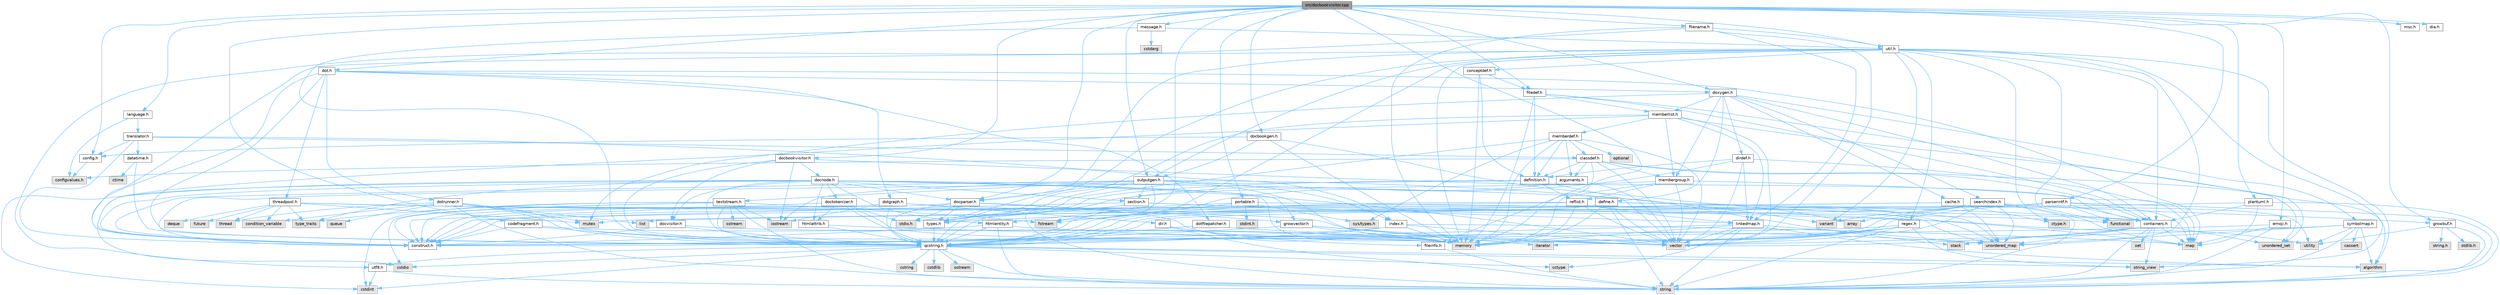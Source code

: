 digraph "src/docbookvisitor.cpp"
{
 // INTERACTIVE_SVG=YES
 // LATEX_PDF_SIZE
  bgcolor="transparent";
  edge [fontname=Helvetica,fontsize=10,labelfontname=Helvetica,labelfontsize=10];
  node [fontname=Helvetica,fontsize=10,shape=box,height=0.2,width=0.4];
  Node1 [id="Node000001",label="src/docbookvisitor.cpp",height=0.2,width=0.4,color="gray40", fillcolor="grey60", style="filled", fontcolor="black",tooltip=" "];
  Node1 -> Node2 [id="edge1_Node000001_Node000002",color="steelblue1",style="solid",tooltip=" "];
  Node2 [id="Node000002",label="docbookvisitor.h",height=0.2,width=0.4,color="grey40", fillcolor="white", style="filled",URL="$de/dcd/docbookvisitor_8h.html",tooltip=" "];
  Node2 -> Node3 [id="edge2_Node000002_Node000003",color="steelblue1",style="solid",tooltip=" "];
  Node3 [id="Node000003",label="iostream",height=0.2,width=0.4,color="grey60", fillcolor="#E0E0E0", style="filled",tooltip=" "];
  Node2 -> Node4 [id="edge3_Node000002_Node000004",color="steelblue1",style="solid",tooltip=" "];
  Node4 [id="Node000004",label="containers.h",height=0.2,width=0.4,color="grey40", fillcolor="white", style="filled",URL="$d5/d75/containers_8h.html",tooltip=" "];
  Node4 -> Node5 [id="edge4_Node000004_Node000005",color="steelblue1",style="solid",tooltip=" "];
  Node5 [id="Node000005",label="vector",height=0.2,width=0.4,color="grey60", fillcolor="#E0E0E0", style="filled",tooltip=" "];
  Node4 -> Node6 [id="edge5_Node000004_Node000006",color="steelblue1",style="solid",tooltip=" "];
  Node6 [id="Node000006",label="string",height=0.2,width=0.4,color="grey60", fillcolor="#E0E0E0", style="filled",tooltip=" "];
  Node4 -> Node7 [id="edge6_Node000004_Node000007",color="steelblue1",style="solid",tooltip=" "];
  Node7 [id="Node000007",label="string_view",height=0.2,width=0.4,color="grey60", fillcolor="#E0E0E0", style="filled",tooltip=" "];
  Node4 -> Node8 [id="edge7_Node000004_Node000008",color="steelblue1",style="solid",tooltip=" "];
  Node8 [id="Node000008",label="set",height=0.2,width=0.4,color="grey60", fillcolor="#E0E0E0", style="filled",tooltip=" "];
  Node4 -> Node9 [id="edge8_Node000004_Node000009",color="steelblue1",style="solid",tooltip=" "];
  Node9 [id="Node000009",label="map",height=0.2,width=0.4,color="grey60", fillcolor="#E0E0E0", style="filled",tooltip=" "];
  Node4 -> Node10 [id="edge9_Node000004_Node000010",color="steelblue1",style="solid",tooltip=" "];
  Node10 [id="Node000010",label="unordered_set",height=0.2,width=0.4,color="grey60", fillcolor="#E0E0E0", style="filled",tooltip=" "];
  Node4 -> Node11 [id="edge10_Node000004_Node000011",color="steelblue1",style="solid",tooltip=" "];
  Node11 [id="Node000011",label="unordered_map",height=0.2,width=0.4,color="grey60", fillcolor="#E0E0E0", style="filled",tooltip=" "];
  Node4 -> Node12 [id="edge11_Node000004_Node000012",color="steelblue1",style="solid",tooltip=" "];
  Node12 [id="Node000012",label="stack",height=0.2,width=0.4,color="grey60", fillcolor="#E0E0E0", style="filled",tooltip=" "];
  Node2 -> Node13 [id="edge12_Node000002_Node000013",color="steelblue1",style="solid",tooltip=" "];
  Node13 [id="Node000013",label="docvisitor.h",height=0.2,width=0.4,color="grey40", fillcolor="white", style="filled",URL="$d2/d3c/docvisitor_8h.html",tooltip=" "];
  Node13 -> Node14 [id="edge13_Node000013_Node000014",color="steelblue1",style="solid",tooltip=" "];
  Node14 [id="Node000014",label="memory",height=0.2,width=0.4,color="grey60", fillcolor="#E0E0E0", style="filled",tooltip=" "];
  Node13 -> Node15 [id="edge14_Node000013_Node000015",color="steelblue1",style="solid",tooltip=" "];
  Node15 [id="Node000015",label="qcstring.h",height=0.2,width=0.4,color="grey40", fillcolor="white", style="filled",URL="$d7/d5c/qcstring_8h.html",tooltip=" "];
  Node15 -> Node6 [id="edge15_Node000015_Node000006",color="steelblue1",style="solid",tooltip=" "];
  Node15 -> Node7 [id="edge16_Node000015_Node000007",color="steelblue1",style="solid",tooltip=" "];
  Node15 -> Node16 [id="edge17_Node000015_Node000016",color="steelblue1",style="solid",tooltip=" "];
  Node16 [id="Node000016",label="algorithm",height=0.2,width=0.4,color="grey60", fillcolor="#E0E0E0", style="filled",tooltip=" "];
  Node15 -> Node17 [id="edge18_Node000015_Node000017",color="steelblue1",style="solid",tooltip=" "];
  Node17 [id="Node000017",label="cctype",height=0.2,width=0.4,color="grey60", fillcolor="#E0E0E0", style="filled",tooltip=" "];
  Node15 -> Node18 [id="edge19_Node000015_Node000018",color="steelblue1",style="solid",tooltip=" "];
  Node18 [id="Node000018",label="cstring",height=0.2,width=0.4,color="grey60", fillcolor="#E0E0E0", style="filled",tooltip=" "];
  Node15 -> Node19 [id="edge20_Node000015_Node000019",color="steelblue1",style="solid",tooltip=" "];
  Node19 [id="Node000019",label="cstdio",height=0.2,width=0.4,color="grey60", fillcolor="#E0E0E0", style="filled",tooltip=" "];
  Node15 -> Node20 [id="edge21_Node000015_Node000020",color="steelblue1",style="solid",tooltip=" "];
  Node20 [id="Node000020",label="cstdlib",height=0.2,width=0.4,color="grey60", fillcolor="#E0E0E0", style="filled",tooltip=" "];
  Node15 -> Node21 [id="edge22_Node000015_Node000021",color="steelblue1",style="solid",tooltip=" "];
  Node21 [id="Node000021",label="cstdint",height=0.2,width=0.4,color="grey60", fillcolor="#E0E0E0", style="filled",tooltip=" "];
  Node15 -> Node22 [id="edge23_Node000015_Node000022",color="steelblue1",style="solid",tooltip=" "];
  Node22 [id="Node000022",label="ostream",height=0.2,width=0.4,color="grey60", fillcolor="#E0E0E0", style="filled",tooltip=" "];
  Node15 -> Node23 [id="edge24_Node000015_Node000023",color="steelblue1",style="solid",tooltip=" "];
  Node23 [id="Node000023",label="utf8.h",height=0.2,width=0.4,color="grey40", fillcolor="white", style="filled",URL="$db/d7c/utf8_8h.html",tooltip="Various UTF8 related helper functions."];
  Node23 -> Node21 [id="edge25_Node000023_Node000021",color="steelblue1",style="solid",tooltip=" "];
  Node23 -> Node6 [id="edge26_Node000023_Node000006",color="steelblue1",style="solid",tooltip=" "];
  Node13 -> Node24 [id="edge27_Node000013_Node000024",color="steelblue1",style="solid",tooltip=" "];
  Node24 [id="Node000024",label="construct.h",height=0.2,width=0.4,color="grey40", fillcolor="white", style="filled",URL="$d7/dfc/construct_8h.html",tooltip=" "];
  Node2 -> Node25 [id="edge28_Node000002_Node000025",color="steelblue1",style="solid",tooltip=" "];
  Node25 [id="Node000025",label="docnode.h",height=0.2,width=0.4,color="grey40", fillcolor="white", style="filled",URL="$de/d2b/docnode_8h.html",tooltip=" "];
  Node25 -> Node19 [id="edge29_Node000025_Node000019",color="steelblue1",style="solid",tooltip=" "];
  Node25 -> Node21 [id="edge30_Node000025_Node000021",color="steelblue1",style="solid",tooltip=" "];
  Node25 -> Node5 [id="edge31_Node000025_Node000005",color="steelblue1",style="solid",tooltip=" "];
  Node25 -> Node14 [id="edge32_Node000025_Node000014",color="steelblue1",style="solid",tooltip=" "];
  Node25 -> Node26 [id="edge33_Node000025_Node000026",color="steelblue1",style="solid",tooltip=" "];
  Node26 [id="Node000026",label="variant",height=0.2,width=0.4,color="grey60", fillcolor="#E0E0E0", style="filled",tooltip=" "];
  Node25 -> Node27 [id="edge34_Node000025_Node000027",color="steelblue1",style="solid",tooltip=" "];
  Node27 [id="Node000027",label="type_traits",height=0.2,width=0.4,color="grey60", fillcolor="#E0E0E0", style="filled",tooltip=" "];
  Node25 -> Node15 [id="edge35_Node000025_Node000015",color="steelblue1",style="solid",tooltip=" "];
  Node25 -> Node13 [id="edge36_Node000025_Node000013",color="steelblue1",style="solid",tooltip=" "];
  Node25 -> Node28 [id="edge37_Node000025_Node000028",color="steelblue1",style="solid",tooltip=" "];
  Node28 [id="Node000028",label="docparser.h",height=0.2,width=0.4,color="grey40", fillcolor="white", style="filled",URL="$de/d9c/docparser_8h.html",tooltip=" "];
  Node28 -> Node29 [id="edge38_Node000028_Node000029",color="steelblue1",style="solid",tooltip=" "];
  Node29 [id="Node000029",label="stdio.h",height=0.2,width=0.4,color="grey60", fillcolor="#E0E0E0", style="filled",tooltip=" "];
  Node28 -> Node14 [id="edge39_Node000028_Node000014",color="steelblue1",style="solid",tooltip=" "];
  Node28 -> Node15 [id="edge40_Node000028_Node000015",color="steelblue1",style="solid",tooltip=" "];
  Node28 -> Node30 [id="edge41_Node000028_Node000030",color="steelblue1",style="solid",tooltip=" "];
  Node30 [id="Node000030",label="growvector.h",height=0.2,width=0.4,color="grey40", fillcolor="white", style="filled",URL="$d7/d50/growvector_8h.html",tooltip=" "];
  Node30 -> Node5 [id="edge42_Node000030_Node000005",color="steelblue1",style="solid",tooltip=" "];
  Node30 -> Node14 [id="edge43_Node000030_Node000014",color="steelblue1",style="solid",tooltip=" "];
  Node30 -> Node31 [id="edge44_Node000030_Node000031",color="steelblue1",style="solid",tooltip=" "];
  Node31 [id="Node000031",label="iterator",height=0.2,width=0.4,color="grey60", fillcolor="#E0E0E0", style="filled",tooltip=" "];
  Node30 -> Node24 [id="edge45_Node000030_Node000024",color="steelblue1",style="solid",tooltip=" "];
  Node28 -> Node24 [id="edge46_Node000028_Node000024",color="steelblue1",style="solid",tooltip=" "];
  Node28 -> Node32 [id="edge47_Node000028_Node000032",color="steelblue1",style="solid",tooltip=" "];
  Node32 [id="Node000032",label="types.h",height=0.2,width=0.4,color="grey40", fillcolor="white", style="filled",URL="$d9/d49/types_8h.html",tooltip="This file contains a number of basic enums and types."];
  Node32 -> Node15 [id="edge48_Node000032_Node000015",color="steelblue1",style="solid",tooltip=" "];
  Node25 -> Node33 [id="edge49_Node000025_Node000033",color="steelblue1",style="solid",tooltip=" "];
  Node33 [id="Node000033",label="htmlattrib.h",height=0.2,width=0.4,color="grey40", fillcolor="white", style="filled",URL="$d0/d73/htmlattrib_8h.html",tooltip=" "];
  Node33 -> Node5 [id="edge50_Node000033_Node000005",color="steelblue1",style="solid",tooltip=" "];
  Node33 -> Node15 [id="edge51_Node000033_Node000015",color="steelblue1",style="solid",tooltip=" "];
  Node25 -> Node34 [id="edge52_Node000025_Node000034",color="steelblue1",style="solid",tooltip=" "];
  Node34 [id="Node000034",label="htmlentity.h",height=0.2,width=0.4,color="grey40", fillcolor="white", style="filled",URL="$db/dc6/htmlentity_8h.html",tooltip=" "];
  Node34 -> Node11 [id="edge53_Node000034_Node000011",color="steelblue1",style="solid",tooltip=" "];
  Node34 -> Node6 [id="edge54_Node000034_Node000006",color="steelblue1",style="solid",tooltip=" "];
  Node34 -> Node15 [id="edge55_Node000034_Node000015",color="steelblue1",style="solid",tooltip=" "];
  Node34 -> Node24 [id="edge56_Node000034_Node000024",color="steelblue1",style="solid",tooltip=" "];
  Node25 -> Node30 [id="edge57_Node000025_Node000030",color="steelblue1",style="solid",tooltip=" "];
  Node25 -> Node35 [id="edge58_Node000025_Node000035",color="steelblue1",style="solid",tooltip=" "];
  Node35 [id="Node000035",label="section.h",height=0.2,width=0.4,color="grey40", fillcolor="white", style="filled",URL="$d1/d2a/section_8h.html",tooltip=" "];
  Node35 -> Node6 [id="edge59_Node000035_Node000006",color="steelblue1",style="solid",tooltip=" "];
  Node35 -> Node11 [id="edge60_Node000035_Node000011",color="steelblue1",style="solid",tooltip=" "];
  Node35 -> Node15 [id="edge61_Node000035_Node000015",color="steelblue1",style="solid",tooltip=" "];
  Node35 -> Node36 [id="edge62_Node000035_Node000036",color="steelblue1",style="solid",tooltip=" "];
  Node36 [id="Node000036",label="linkedmap.h",height=0.2,width=0.4,color="grey40", fillcolor="white", style="filled",URL="$da/de1/linkedmap_8h.html",tooltip=" "];
  Node36 -> Node11 [id="edge63_Node000036_Node000011",color="steelblue1",style="solid",tooltip=" "];
  Node36 -> Node5 [id="edge64_Node000036_Node000005",color="steelblue1",style="solid",tooltip=" "];
  Node36 -> Node14 [id="edge65_Node000036_Node000014",color="steelblue1",style="solid",tooltip=" "];
  Node36 -> Node6 [id="edge66_Node000036_Node000006",color="steelblue1",style="solid",tooltip=" "];
  Node36 -> Node16 [id="edge67_Node000036_Node000016",color="steelblue1",style="solid",tooltip=" "];
  Node36 -> Node17 [id="edge68_Node000036_Node000017",color="steelblue1",style="solid",tooltip=" "];
  Node36 -> Node15 [id="edge69_Node000036_Node000015",color="steelblue1",style="solid",tooltip=" "];
  Node35 -> Node24 [id="edge70_Node000035_Node000024",color="steelblue1",style="solid",tooltip=" "];
  Node25 -> Node24 [id="edge71_Node000025_Node000024",color="steelblue1",style="solid",tooltip=" "];
  Node25 -> Node37 [id="edge72_Node000025_Node000037",color="steelblue1",style="solid",tooltip=" "];
  Node37 [id="Node000037",label="doctokenizer.h",height=0.2,width=0.4,color="grey40", fillcolor="white", style="filled",URL="$d0/d0c/doctokenizer_8h.html",tooltip=" "];
  Node37 -> Node29 [id="edge73_Node000037_Node000029",color="steelblue1",style="solid",tooltip=" "];
  Node37 -> Node14 [id="edge74_Node000037_Node000014",color="steelblue1",style="solid",tooltip=" "];
  Node37 -> Node33 [id="edge75_Node000037_Node000033",color="steelblue1",style="solid",tooltip=" "];
  Node37 -> Node15 [id="edge76_Node000037_Node000015",color="steelblue1",style="solid",tooltip=" "];
  Node37 -> Node24 [id="edge77_Node000037_Node000024",color="steelblue1",style="solid",tooltip=" "];
  Node2 -> Node15 [id="edge78_Node000002_Node000015",color="steelblue1",style="solid",tooltip=" "];
  Node1 -> Node28 [id="edge79_Node000001_Node000028",color="steelblue1",style="solid",tooltip=" "];
  Node1 -> Node38 [id="edge80_Node000001_Node000038",color="steelblue1",style="solid",tooltip=" "];
  Node38 [id="Node000038",label="language.h",height=0.2,width=0.4,color="grey40", fillcolor="white", style="filled",URL="$d8/dce/language_8h.html",tooltip=" "];
  Node38 -> Node39 [id="edge81_Node000038_Node000039",color="steelblue1",style="solid",tooltip=" "];
  Node39 [id="Node000039",label="translator.h",height=0.2,width=0.4,color="grey40", fillcolor="white", style="filled",URL="$d9/df1/translator_8h.html",tooltip=" "];
  Node39 -> Node40 [id="edge82_Node000039_Node000040",color="steelblue1",style="solid",tooltip=" "];
  Node40 [id="Node000040",label="classdef.h",height=0.2,width=0.4,color="grey40", fillcolor="white", style="filled",URL="$d1/da6/classdef_8h.html",tooltip=" "];
  Node40 -> Node14 [id="edge83_Node000040_Node000014",color="steelblue1",style="solid",tooltip=" "];
  Node40 -> Node5 [id="edge84_Node000040_Node000005",color="steelblue1",style="solid",tooltip=" "];
  Node40 -> Node10 [id="edge85_Node000040_Node000010",color="steelblue1",style="solid",tooltip=" "];
  Node40 -> Node4 [id="edge86_Node000040_Node000004",color="steelblue1",style="solid",tooltip=" "];
  Node40 -> Node41 [id="edge87_Node000040_Node000041",color="steelblue1",style="solid",tooltip=" "];
  Node41 [id="Node000041",label="definition.h",height=0.2,width=0.4,color="grey40", fillcolor="white", style="filled",URL="$df/da1/definition_8h.html",tooltip=" "];
  Node41 -> Node5 [id="edge88_Node000041_Node000005",color="steelblue1",style="solid",tooltip=" "];
  Node41 -> Node32 [id="edge89_Node000041_Node000032",color="steelblue1",style="solid",tooltip=" "];
  Node41 -> Node42 [id="edge90_Node000041_Node000042",color="steelblue1",style="solid",tooltip=" "];
  Node42 [id="Node000042",label="reflist.h",height=0.2,width=0.4,color="grey40", fillcolor="white", style="filled",URL="$d1/d02/reflist_8h.html",tooltip=" "];
  Node42 -> Node5 [id="edge91_Node000042_Node000005",color="steelblue1",style="solid",tooltip=" "];
  Node42 -> Node11 [id="edge92_Node000042_Node000011",color="steelblue1",style="solid",tooltip=" "];
  Node42 -> Node14 [id="edge93_Node000042_Node000014",color="steelblue1",style="solid",tooltip=" "];
  Node42 -> Node15 [id="edge94_Node000042_Node000015",color="steelblue1",style="solid",tooltip=" "];
  Node42 -> Node36 [id="edge95_Node000042_Node000036",color="steelblue1",style="solid",tooltip=" "];
  Node42 -> Node24 [id="edge96_Node000042_Node000024",color="steelblue1",style="solid",tooltip=" "];
  Node41 -> Node24 [id="edge97_Node000041_Node000024",color="steelblue1",style="solid",tooltip=" "];
  Node40 -> Node43 [id="edge98_Node000040_Node000043",color="steelblue1",style="solid",tooltip=" "];
  Node43 [id="Node000043",label="arguments.h",height=0.2,width=0.4,color="grey40", fillcolor="white", style="filled",URL="$df/d9b/arguments_8h.html",tooltip=" "];
  Node43 -> Node5 [id="edge99_Node000043_Node000005",color="steelblue1",style="solid",tooltip=" "];
  Node43 -> Node15 [id="edge100_Node000043_Node000015",color="steelblue1",style="solid",tooltip=" "];
  Node40 -> Node44 [id="edge101_Node000040_Node000044",color="steelblue1",style="solid",tooltip=" "];
  Node44 [id="Node000044",label="membergroup.h",height=0.2,width=0.4,color="grey40", fillcolor="white", style="filled",URL="$d9/d11/membergroup_8h.html",tooltip=" "];
  Node44 -> Node5 [id="edge102_Node000044_Node000005",color="steelblue1",style="solid",tooltip=" "];
  Node44 -> Node9 [id="edge103_Node000044_Node000009",color="steelblue1",style="solid",tooltip=" "];
  Node44 -> Node14 [id="edge104_Node000044_Node000014",color="steelblue1",style="solid",tooltip=" "];
  Node44 -> Node32 [id="edge105_Node000044_Node000032",color="steelblue1",style="solid",tooltip=" "];
  Node44 -> Node42 [id="edge106_Node000044_Node000042",color="steelblue1",style="solid",tooltip=" "];
  Node40 -> Node45 [id="edge107_Node000040_Node000045",color="steelblue1",style="solid",tooltip=" "];
  Node45 [id="Node000045",label="configvalues.h",height=0.2,width=0.4,color="grey60", fillcolor="#E0E0E0", style="filled",tooltip=" "];
  Node39 -> Node46 [id="edge108_Node000039_Node000046",color="steelblue1",style="solid",tooltip=" "];
  Node46 [id="Node000046",label="config.h",height=0.2,width=0.4,color="grey40", fillcolor="white", style="filled",URL="$db/d16/config_8h.html",tooltip=" "];
  Node46 -> Node45 [id="edge109_Node000046_Node000045",color="steelblue1",style="solid",tooltip=" "];
  Node39 -> Node47 [id="edge110_Node000039_Node000047",color="steelblue1",style="solid",tooltip=" "];
  Node47 [id="Node000047",label="datetime.h",height=0.2,width=0.4,color="grey40", fillcolor="white", style="filled",URL="$de/d1b/datetime_8h.html",tooltip=" "];
  Node47 -> Node48 [id="edge111_Node000047_Node000048",color="steelblue1",style="solid",tooltip=" "];
  Node48 [id="Node000048",label="ctime",height=0.2,width=0.4,color="grey60", fillcolor="#E0E0E0", style="filled",tooltip=" "];
  Node47 -> Node15 [id="edge112_Node000047_Node000015",color="steelblue1",style="solid",tooltip=" "];
  Node39 -> Node49 [id="edge113_Node000039_Node000049",color="steelblue1",style="solid",tooltip=" "];
  Node49 [id="Node000049",label="index.h",height=0.2,width=0.4,color="grey40", fillcolor="white", style="filled",URL="$d1/db5/index_8h.html",tooltip=" "];
  Node49 -> Node14 [id="edge114_Node000049_Node000014",color="steelblue1",style="solid",tooltip=" "];
  Node49 -> Node5 [id="edge115_Node000049_Node000005",color="steelblue1",style="solid",tooltip=" "];
  Node49 -> Node9 [id="edge116_Node000049_Node000009",color="steelblue1",style="solid",tooltip=" "];
  Node49 -> Node15 [id="edge117_Node000049_Node000015",color="steelblue1",style="solid",tooltip=" "];
  Node49 -> Node24 [id="edge118_Node000049_Node000024",color="steelblue1",style="solid",tooltip=" "];
  Node39 -> Node24 [id="edge119_Node000039_Node000024",color="steelblue1",style="solid",tooltip=" "];
  Node38 -> Node45 [id="edge120_Node000038_Node000045",color="steelblue1",style="solid",tooltip=" "];
  Node1 -> Node50 [id="edge121_Node000001_Node000050",color="steelblue1",style="solid",tooltip=" "];
  Node50 [id="Node000050",label="doxygen.h",height=0.2,width=0.4,color="grey40", fillcolor="white", style="filled",URL="$d1/da1/doxygen_8h.html",tooltip=" "];
  Node50 -> Node51 [id="edge122_Node000050_Node000051",color="steelblue1",style="solid",tooltip=" "];
  Node51 [id="Node000051",label="mutex",height=0.2,width=0.4,color="grey60", fillcolor="#E0E0E0", style="filled",tooltip=" "];
  Node50 -> Node4 [id="edge123_Node000050_Node000004",color="steelblue1",style="solid",tooltip=" "];
  Node50 -> Node44 [id="edge124_Node000050_Node000044",color="steelblue1",style="solid",tooltip=" "];
  Node50 -> Node52 [id="edge125_Node000050_Node000052",color="steelblue1",style="solid",tooltip=" "];
  Node52 [id="Node000052",label="dirdef.h",height=0.2,width=0.4,color="grey40", fillcolor="white", style="filled",URL="$d6/d15/dirdef_8h.html",tooltip=" "];
  Node52 -> Node5 [id="edge126_Node000052_Node000005",color="steelblue1",style="solid",tooltip=" "];
  Node52 -> Node9 [id="edge127_Node000052_Node000009",color="steelblue1",style="solid",tooltip=" "];
  Node52 -> Node15 [id="edge128_Node000052_Node000015",color="steelblue1",style="solid",tooltip=" "];
  Node52 -> Node36 [id="edge129_Node000052_Node000036",color="steelblue1",style="solid",tooltip=" "];
  Node52 -> Node41 [id="edge130_Node000052_Node000041",color="steelblue1",style="solid",tooltip=" "];
  Node50 -> Node53 [id="edge131_Node000050_Node000053",color="steelblue1",style="solid",tooltip=" "];
  Node53 [id="Node000053",label="memberlist.h",height=0.2,width=0.4,color="grey40", fillcolor="white", style="filled",URL="$dd/d78/memberlist_8h.html",tooltip=" "];
  Node53 -> Node5 [id="edge132_Node000053_Node000005",color="steelblue1",style="solid",tooltip=" "];
  Node53 -> Node16 [id="edge133_Node000053_Node000016",color="steelblue1",style="solid",tooltip=" "];
  Node53 -> Node54 [id="edge134_Node000053_Node000054",color="steelblue1",style="solid",tooltip=" "];
  Node54 [id="Node000054",label="memberdef.h",height=0.2,width=0.4,color="grey40", fillcolor="white", style="filled",URL="$d4/d46/memberdef_8h.html",tooltip=" "];
  Node54 -> Node5 [id="edge135_Node000054_Node000005",color="steelblue1",style="solid",tooltip=" "];
  Node54 -> Node14 [id="edge136_Node000054_Node000014",color="steelblue1",style="solid",tooltip=" "];
  Node54 -> Node55 [id="edge137_Node000054_Node000055",color="steelblue1",style="solid",tooltip=" "];
  Node55 [id="Node000055",label="optional",height=0.2,width=0.4,color="grey60", fillcolor="#E0E0E0", style="filled",tooltip=" "];
  Node54 -> Node56 [id="edge138_Node000054_Node000056",color="steelblue1",style="solid",tooltip=" "];
  Node56 [id="Node000056",label="sys/types.h",height=0.2,width=0.4,color="grey60", fillcolor="#E0E0E0", style="filled",tooltip=" "];
  Node54 -> Node32 [id="edge139_Node000054_Node000032",color="steelblue1",style="solid",tooltip=" "];
  Node54 -> Node41 [id="edge140_Node000054_Node000041",color="steelblue1",style="solid",tooltip=" "];
  Node54 -> Node43 [id="edge141_Node000054_Node000043",color="steelblue1",style="solid",tooltip=" "];
  Node54 -> Node40 [id="edge142_Node000054_Node000040",color="steelblue1",style="solid",tooltip=" "];
  Node53 -> Node36 [id="edge143_Node000053_Node000036",color="steelblue1",style="solid",tooltip=" "];
  Node53 -> Node32 [id="edge144_Node000053_Node000032",color="steelblue1",style="solid",tooltip=" "];
  Node53 -> Node44 [id="edge145_Node000053_Node000044",color="steelblue1",style="solid",tooltip=" "];
  Node53 -> Node24 [id="edge146_Node000053_Node000024",color="steelblue1",style="solid",tooltip=" "];
  Node50 -> Node57 [id="edge147_Node000050_Node000057",color="steelblue1",style="solid",tooltip=" "];
  Node57 [id="Node000057",label="define.h",height=0.2,width=0.4,color="grey40", fillcolor="white", style="filled",URL="$df/d67/define_8h.html",tooltip=" "];
  Node57 -> Node5 [id="edge148_Node000057_Node000005",color="steelblue1",style="solid",tooltip=" "];
  Node57 -> Node14 [id="edge149_Node000057_Node000014",color="steelblue1",style="solid",tooltip=" "];
  Node57 -> Node6 [id="edge150_Node000057_Node000006",color="steelblue1",style="solid",tooltip=" "];
  Node57 -> Node11 [id="edge151_Node000057_Node000011",color="steelblue1",style="solid",tooltip=" "];
  Node57 -> Node15 [id="edge152_Node000057_Node000015",color="steelblue1",style="solid",tooltip=" "];
  Node57 -> Node4 [id="edge153_Node000057_Node000004",color="steelblue1",style="solid",tooltip=" "];
  Node50 -> Node58 [id="edge154_Node000050_Node000058",color="steelblue1",style="solid",tooltip=" "];
  Node58 [id="Node000058",label="cache.h",height=0.2,width=0.4,color="grey40", fillcolor="white", style="filled",URL="$d3/d26/cache_8h.html",tooltip=" "];
  Node58 -> Node59 [id="edge155_Node000058_Node000059",color="steelblue1",style="solid",tooltip=" "];
  Node59 [id="Node000059",label="list",height=0.2,width=0.4,color="grey60", fillcolor="#E0E0E0", style="filled",tooltip=" "];
  Node58 -> Node11 [id="edge156_Node000058_Node000011",color="steelblue1",style="solid",tooltip=" "];
  Node58 -> Node51 [id="edge157_Node000058_Node000051",color="steelblue1",style="solid",tooltip=" "];
  Node58 -> Node60 [id="edge158_Node000058_Node000060",color="steelblue1",style="solid",tooltip=" "];
  Node60 [id="Node000060",label="utility",height=0.2,width=0.4,color="grey60", fillcolor="#E0E0E0", style="filled",tooltip=" "];
  Node58 -> Node61 [id="edge159_Node000058_Node000061",color="steelblue1",style="solid",tooltip=" "];
  Node61 [id="Node000061",label="ctype.h",height=0.2,width=0.4,color="grey60", fillcolor="#E0E0E0", style="filled",tooltip=" "];
  Node50 -> Node62 [id="edge160_Node000050_Node000062",color="steelblue1",style="solid",tooltip=" "];
  Node62 [id="Node000062",label="symbolmap.h",height=0.2,width=0.4,color="grey40", fillcolor="white", style="filled",URL="$d7/ddd/symbolmap_8h.html",tooltip=" "];
  Node62 -> Node16 [id="edge161_Node000062_Node000016",color="steelblue1",style="solid",tooltip=" "];
  Node62 -> Node11 [id="edge162_Node000062_Node000011",color="steelblue1",style="solid",tooltip=" "];
  Node62 -> Node5 [id="edge163_Node000062_Node000005",color="steelblue1",style="solid",tooltip=" "];
  Node62 -> Node6 [id="edge164_Node000062_Node000006",color="steelblue1",style="solid",tooltip=" "];
  Node62 -> Node60 [id="edge165_Node000062_Node000060",color="steelblue1",style="solid",tooltip=" "];
  Node62 -> Node63 [id="edge166_Node000062_Node000063",color="steelblue1",style="solid",tooltip=" "];
  Node63 [id="Node000063",label="cassert",height=0.2,width=0.4,color="grey60", fillcolor="#E0E0E0", style="filled",tooltip=" "];
  Node50 -> Node64 [id="edge167_Node000050_Node000064",color="steelblue1",style="solid",tooltip=" "];
  Node64 [id="Node000064",label="searchindex.h",height=0.2,width=0.4,color="grey40", fillcolor="white", style="filled",URL="$de/d07/searchindex_8h.html",tooltip="Web server based search engine."];
  Node64 -> Node14 [id="edge168_Node000064_Node000014",color="steelblue1",style="solid",tooltip=" "];
  Node64 -> Node5 [id="edge169_Node000064_Node000005",color="steelblue1",style="solid",tooltip=" "];
  Node64 -> Node9 [id="edge170_Node000064_Node000009",color="steelblue1",style="solid",tooltip=" "];
  Node64 -> Node11 [id="edge171_Node000064_Node000011",color="steelblue1",style="solid",tooltip=" "];
  Node64 -> Node6 [id="edge172_Node000064_Node000006",color="steelblue1",style="solid",tooltip=" "];
  Node64 -> Node65 [id="edge173_Node000064_Node000065",color="steelblue1",style="solid",tooltip=" "];
  Node65 [id="Node000065",label="array",height=0.2,width=0.4,color="grey60", fillcolor="#E0E0E0", style="filled",tooltip=" "];
  Node64 -> Node26 [id="edge174_Node000064_Node000026",color="steelblue1",style="solid",tooltip=" "];
  Node64 -> Node15 [id="edge175_Node000064_Node000015",color="steelblue1",style="solid",tooltip=" "];
  Node64 -> Node66 [id="edge176_Node000064_Node000066",color="steelblue1",style="solid",tooltip=" "];
  Node66 [id="Node000066",label="growbuf.h",height=0.2,width=0.4,color="grey40", fillcolor="white", style="filled",URL="$dd/d72/growbuf_8h.html",tooltip=" "];
  Node66 -> Node60 [id="edge177_Node000066_Node000060",color="steelblue1",style="solid",tooltip=" "];
  Node66 -> Node67 [id="edge178_Node000066_Node000067",color="steelblue1",style="solid",tooltip=" "];
  Node67 [id="Node000067",label="stdlib.h",height=0.2,width=0.4,color="grey60", fillcolor="#E0E0E0", style="filled",tooltip=" "];
  Node66 -> Node68 [id="edge179_Node000066_Node000068",color="steelblue1",style="solid",tooltip=" "];
  Node68 [id="Node000068",label="string.h",height=0.2,width=0.4,color="grey60", fillcolor="#E0E0E0", style="filled",tooltip=" "];
  Node66 -> Node6 [id="edge180_Node000066_Node000006",color="steelblue1",style="solid",tooltip=" "];
  Node1 -> Node69 [id="edge181_Node000001_Node000069",color="steelblue1",style="solid",tooltip=" "];
  Node69 [id="Node000069",label="outputgen.h",height=0.2,width=0.4,color="grey40", fillcolor="white", style="filled",URL="$df/d06/outputgen_8h.html",tooltip=" "];
  Node69 -> Node14 [id="edge182_Node000069_Node000014",color="steelblue1",style="solid",tooltip=" "];
  Node69 -> Node12 [id="edge183_Node000069_Node000012",color="steelblue1",style="solid",tooltip=" "];
  Node69 -> Node3 [id="edge184_Node000069_Node000003",color="steelblue1",style="solid",tooltip=" "];
  Node69 -> Node70 [id="edge185_Node000069_Node000070",color="steelblue1",style="solid",tooltip=" "];
  Node70 [id="Node000070",label="fstream",height=0.2,width=0.4,color="grey60", fillcolor="#E0E0E0", style="filled",tooltip=" "];
  Node69 -> Node32 [id="edge186_Node000069_Node000032",color="steelblue1",style="solid",tooltip=" "];
  Node69 -> Node49 [id="edge187_Node000069_Node000049",color="steelblue1",style="solid",tooltip=" "];
  Node69 -> Node35 [id="edge188_Node000069_Node000035",color="steelblue1",style="solid",tooltip=" "];
  Node69 -> Node71 [id="edge189_Node000069_Node000071",color="steelblue1",style="solid",tooltip=" "];
  Node71 [id="Node000071",label="textstream.h",height=0.2,width=0.4,color="grey40", fillcolor="white", style="filled",URL="$d4/d7d/textstream_8h.html",tooltip=" "];
  Node71 -> Node6 [id="edge190_Node000071_Node000006",color="steelblue1",style="solid",tooltip=" "];
  Node71 -> Node3 [id="edge191_Node000071_Node000003",color="steelblue1",style="solid",tooltip=" "];
  Node71 -> Node72 [id="edge192_Node000071_Node000072",color="steelblue1",style="solid",tooltip=" "];
  Node72 [id="Node000072",label="sstream",height=0.2,width=0.4,color="grey60", fillcolor="#E0E0E0", style="filled",tooltip=" "];
  Node71 -> Node21 [id="edge193_Node000071_Node000021",color="steelblue1",style="solid",tooltip=" "];
  Node71 -> Node19 [id="edge194_Node000071_Node000019",color="steelblue1",style="solid",tooltip=" "];
  Node71 -> Node70 [id="edge195_Node000071_Node000070",color="steelblue1",style="solid",tooltip=" "];
  Node71 -> Node27 [id="edge196_Node000071_Node000027",color="steelblue1",style="solid",tooltip=" "];
  Node71 -> Node15 [id="edge197_Node000071_Node000015",color="steelblue1",style="solid",tooltip=" "];
  Node71 -> Node24 [id="edge198_Node000071_Node000024",color="steelblue1",style="solid",tooltip=" "];
  Node69 -> Node28 [id="edge199_Node000069_Node000028",color="steelblue1",style="solid",tooltip=" "];
  Node69 -> Node24 [id="edge200_Node000069_Node000024",color="steelblue1",style="solid",tooltip=" "];
  Node1 -> Node73 [id="edge201_Node000001_Node000073",color="steelblue1",style="solid",tooltip=" "];
  Node73 [id="Node000073",label="docbookgen.h",height=0.2,width=0.4,color="grey40", fillcolor="white", style="filled",URL="$de/dea/docbookgen_8h.html",tooltip=" "];
  Node73 -> Node14 [id="edge202_Node000073_Node000014",color="steelblue1",style="solid",tooltip=" "];
  Node73 -> Node65 [id="edge203_Node000073_Node000065",color="steelblue1",style="solid",tooltip=" "];
  Node73 -> Node46 [id="edge204_Node000073_Node000046",color="steelblue1",style="solid",tooltip=" "];
  Node73 -> Node69 [id="edge205_Node000073_Node000069",color="steelblue1",style="solid",tooltip=" "];
  Node1 -> Node74 [id="edge206_Node000001_Node000074",color="steelblue1",style="solid",tooltip=" "];
  Node74 [id="Node000074",label="dot.h",height=0.2,width=0.4,color="grey40", fillcolor="white", style="filled",URL="$d6/d4a/dot_8h.html",tooltip=" "];
  Node74 -> Node9 [id="edge207_Node000074_Node000009",color="steelblue1",style="solid",tooltip=" "];
  Node74 -> Node75 [id="edge208_Node000074_Node000075",color="steelblue1",style="solid",tooltip=" "];
  Node75 [id="Node000075",label="threadpool.h",height=0.2,width=0.4,color="grey40", fillcolor="white", style="filled",URL="$d3/d40/threadpool_8h.html",tooltip=" "];
  Node75 -> Node76 [id="edge209_Node000075_Node000076",color="steelblue1",style="solid",tooltip=" "];
  Node76 [id="Node000076",label="condition_variable",height=0.2,width=0.4,color="grey60", fillcolor="#E0E0E0", style="filled",tooltip=" "];
  Node75 -> Node77 [id="edge210_Node000075_Node000077",color="steelblue1",style="solid",tooltip=" "];
  Node77 [id="Node000077",label="deque",height=0.2,width=0.4,color="grey60", fillcolor="#E0E0E0", style="filled",tooltip=" "];
  Node75 -> Node78 [id="edge211_Node000075_Node000078",color="steelblue1",style="solid",tooltip=" "];
  Node78 [id="Node000078",label="functional",height=0.2,width=0.4,color="grey60", fillcolor="#E0E0E0", style="filled",tooltip=" "];
  Node75 -> Node79 [id="edge212_Node000075_Node000079",color="steelblue1",style="solid",tooltip=" "];
  Node79 [id="Node000079",label="future",height=0.2,width=0.4,color="grey60", fillcolor="#E0E0E0", style="filled",tooltip=" "];
  Node75 -> Node51 [id="edge213_Node000075_Node000051",color="steelblue1",style="solid",tooltip=" "];
  Node75 -> Node80 [id="edge214_Node000075_Node000080",color="steelblue1",style="solid",tooltip=" "];
  Node80 [id="Node000080",label="thread",height=0.2,width=0.4,color="grey60", fillcolor="#E0E0E0", style="filled",tooltip=" "];
  Node75 -> Node27 [id="edge215_Node000075_Node000027",color="steelblue1",style="solid",tooltip=" "];
  Node75 -> Node60 [id="edge216_Node000075_Node000060",color="steelblue1",style="solid",tooltip=" "];
  Node75 -> Node5 [id="edge217_Node000075_Node000005",color="steelblue1",style="solid",tooltip=" "];
  Node74 -> Node15 [id="edge218_Node000074_Node000015",color="steelblue1",style="solid",tooltip=" "];
  Node74 -> Node81 [id="edge219_Node000074_Node000081",color="steelblue1",style="solid",tooltip=" "];
  Node81 [id="Node000081",label="dotgraph.h",height=0.2,width=0.4,color="grey40", fillcolor="white", style="filled",URL="$d0/daa/dotgraph_8h.html",tooltip=" "];
  Node81 -> Node3 [id="edge220_Node000081_Node000003",color="steelblue1",style="solid",tooltip=" "];
  Node81 -> Node9 [id="edge221_Node000081_Node000009",color="steelblue1",style="solid",tooltip=" "];
  Node81 -> Node15 [id="edge222_Node000081_Node000015",color="steelblue1",style="solid",tooltip=" "];
  Node81 -> Node82 [id="edge223_Node000081_Node000082",color="steelblue1",style="solid",tooltip=" "];
  Node82 [id="Node000082",label="dir.h",height=0.2,width=0.4,color="grey40", fillcolor="white", style="filled",URL="$df/d9c/dir_8h.html",tooltip=" "];
  Node82 -> Node6 [id="edge224_Node000082_Node000006",color="steelblue1",style="solid",tooltip=" "];
  Node82 -> Node14 [id="edge225_Node000082_Node000014",color="steelblue1",style="solid",tooltip=" "];
  Node82 -> Node83 [id="edge226_Node000082_Node000083",color="steelblue1",style="solid",tooltip=" "];
  Node83 [id="Node000083",label="fileinfo.h",height=0.2,width=0.4,color="grey40", fillcolor="white", style="filled",URL="$df/d45/fileinfo_8h.html",tooltip=" "];
  Node83 -> Node6 [id="edge227_Node000083_Node000006",color="steelblue1",style="solid",tooltip=" "];
  Node81 -> Node24 [id="edge228_Node000081_Node000024",color="steelblue1",style="solid",tooltip=" "];
  Node74 -> Node84 [id="edge229_Node000074_Node000084",color="steelblue1",style="solid",tooltip=" "];
  Node84 [id="Node000084",label="dotfilepatcher.h",height=0.2,width=0.4,color="grey40", fillcolor="white", style="filled",URL="$d3/d38/dotfilepatcher_8h.html",tooltip=" "];
  Node84 -> Node5 [id="edge230_Node000084_Node000005",color="steelblue1",style="solid",tooltip=" "];
  Node84 -> Node15 [id="edge231_Node000084_Node000015",color="steelblue1",style="solid",tooltip=" "];
  Node74 -> Node85 [id="edge232_Node000074_Node000085",color="steelblue1",style="solid",tooltip=" "];
  Node85 [id="Node000085",label="dotrunner.h",height=0.2,width=0.4,color="grey40", fillcolor="white", style="filled",URL="$d2/dd1/dotrunner_8h.html",tooltip=" "];
  Node85 -> Node6 [id="edge233_Node000085_Node000006",color="steelblue1",style="solid",tooltip=" "];
  Node85 -> Node80 [id="edge234_Node000085_Node000080",color="steelblue1",style="solid",tooltip=" "];
  Node85 -> Node59 [id="edge235_Node000085_Node000059",color="steelblue1",style="solid",tooltip=" "];
  Node85 -> Node86 [id="edge236_Node000085_Node000086",color="steelblue1",style="solid",tooltip=" "];
  Node86 [id="Node000086",label="queue",height=0.2,width=0.4,color="grey60", fillcolor="#E0E0E0", style="filled",tooltip=" "];
  Node85 -> Node51 [id="edge237_Node000085_Node000051",color="steelblue1",style="solid",tooltip=" "];
  Node85 -> Node76 [id="edge238_Node000085_Node000076",color="steelblue1",style="solid",tooltip=" "];
  Node85 -> Node14 [id="edge239_Node000085_Node000014",color="steelblue1",style="solid",tooltip=" "];
  Node85 -> Node15 [id="edge240_Node000085_Node000015",color="steelblue1",style="solid",tooltip=" "];
  Node74 -> Node50 [id="edge241_Node000074_Node000050",color="steelblue1",style="solid",tooltip=" "];
  Node74 -> Node24 [id="edge242_Node000074_Node000024",color="steelblue1",style="solid",tooltip=" "];
  Node1 -> Node87 [id="edge243_Node000001_Node000087",color="steelblue1",style="solid",tooltip=" "];
  Node87 [id="Node000087",label="message.h",height=0.2,width=0.4,color="grey40", fillcolor="white", style="filled",URL="$d2/d0d/message_8h.html",tooltip=" "];
  Node87 -> Node88 [id="edge244_Node000087_Node000088",color="steelblue1",style="solid",tooltip=" "];
  Node88 [id="Node000088",label="cstdarg",height=0.2,width=0.4,color="grey60", fillcolor="#E0E0E0", style="filled",tooltip=" "];
  Node87 -> Node15 [id="edge245_Node000087_Node000015",color="steelblue1",style="solid",tooltip=" "];
  Node87 -> Node89 [id="edge246_Node000087_Node000089",color="steelblue1",style="solid",tooltip=" "];
  Node89 [id="Node000089",label="util.h",height=0.2,width=0.4,color="grey40", fillcolor="white", style="filled",URL="$d8/d3c/util_8h.html",tooltip="A bunch of utility functions."];
  Node89 -> Node14 [id="edge247_Node000089_Node000014",color="steelblue1",style="solid",tooltip=" "];
  Node89 -> Node11 [id="edge248_Node000089_Node000011",color="steelblue1",style="solid",tooltip=" "];
  Node89 -> Node16 [id="edge249_Node000089_Node000016",color="steelblue1",style="solid",tooltip=" "];
  Node89 -> Node78 [id="edge250_Node000089_Node000078",color="steelblue1",style="solid",tooltip=" "];
  Node89 -> Node70 [id="edge251_Node000089_Node000070",color="steelblue1",style="solid",tooltip=" "];
  Node89 -> Node26 [id="edge252_Node000089_Node000026",color="steelblue1",style="solid",tooltip=" "];
  Node89 -> Node7 [id="edge253_Node000089_Node000007",color="steelblue1",style="solid",tooltip=" "];
  Node89 -> Node61 [id="edge254_Node000089_Node000061",color="steelblue1",style="solid",tooltip=" "];
  Node89 -> Node32 [id="edge255_Node000089_Node000032",color="steelblue1",style="solid",tooltip=" "];
  Node89 -> Node28 [id="edge256_Node000089_Node000028",color="steelblue1",style="solid",tooltip=" "];
  Node89 -> Node4 [id="edge257_Node000089_Node000004",color="steelblue1",style="solid",tooltip=" "];
  Node89 -> Node69 [id="edge258_Node000089_Node000069",color="steelblue1",style="solid",tooltip=" "];
  Node89 -> Node90 [id="edge259_Node000089_Node000090",color="steelblue1",style="solid",tooltip=" "];
  Node90 [id="Node000090",label="regex.h",height=0.2,width=0.4,color="grey40", fillcolor="white", style="filled",URL="$d1/d21/regex_8h.html",tooltip=" "];
  Node90 -> Node14 [id="edge260_Node000090_Node000014",color="steelblue1",style="solid",tooltip=" "];
  Node90 -> Node6 [id="edge261_Node000090_Node000006",color="steelblue1",style="solid",tooltip=" "];
  Node90 -> Node7 [id="edge262_Node000090_Node000007",color="steelblue1",style="solid",tooltip=" "];
  Node90 -> Node5 [id="edge263_Node000090_Node000005",color="steelblue1",style="solid",tooltip=" "];
  Node90 -> Node31 [id="edge264_Node000090_Node000031",color="steelblue1",style="solid",tooltip=" "];
  Node90 -> Node24 [id="edge265_Node000090_Node000024",color="steelblue1",style="solid",tooltip=" "];
  Node89 -> Node91 [id="edge266_Node000089_Node000091",color="steelblue1",style="solid",tooltip=" "];
  Node91 [id="Node000091",label="conceptdef.h",height=0.2,width=0.4,color="grey40", fillcolor="white", style="filled",URL="$da/df1/conceptdef_8h.html",tooltip=" "];
  Node91 -> Node14 [id="edge267_Node000091_Node000014",color="steelblue1",style="solid",tooltip=" "];
  Node91 -> Node41 [id="edge268_Node000091_Node000041",color="steelblue1",style="solid",tooltip=" "];
  Node91 -> Node92 [id="edge269_Node000091_Node000092",color="steelblue1",style="solid",tooltip=" "];
  Node92 [id="Node000092",label="filedef.h",height=0.2,width=0.4,color="grey40", fillcolor="white", style="filled",URL="$d4/d3a/filedef_8h.html",tooltip=" "];
  Node92 -> Node14 [id="edge270_Node000092_Node000014",color="steelblue1",style="solid",tooltip=" "];
  Node92 -> Node10 [id="edge271_Node000092_Node000010",color="steelblue1",style="solid",tooltip=" "];
  Node92 -> Node41 [id="edge272_Node000092_Node000041",color="steelblue1",style="solid",tooltip=" "];
  Node92 -> Node53 [id="edge273_Node000092_Node000053",color="steelblue1",style="solid",tooltip=" "];
  Node92 -> Node4 [id="edge274_Node000092_Node000004",color="steelblue1",style="solid",tooltip=" "];
  Node89 -> Node24 [id="edge275_Node000089_Node000024",color="steelblue1",style="solid",tooltip=" "];
  Node1 -> Node89 [id="edge276_Node000001_Node000089",color="steelblue1",style="solid",tooltip=" "];
  Node1 -> Node93 [id="edge277_Node000001_Node000093",color="steelblue1",style="solid",tooltip=" "];
  Node93 [id="Node000093",label="parserintf.h",height=0.2,width=0.4,color="grey40", fillcolor="white", style="filled",URL="$da/d55/parserintf_8h.html",tooltip=" "];
  Node93 -> Node78 [id="edge278_Node000093_Node000078",color="steelblue1",style="solid",tooltip=" "];
  Node93 -> Node14 [id="edge279_Node000093_Node000014",color="steelblue1",style="solid",tooltip=" "];
  Node93 -> Node9 [id="edge280_Node000093_Node000009",color="steelblue1",style="solid",tooltip=" "];
  Node93 -> Node6 [id="edge281_Node000093_Node000006",color="steelblue1",style="solid",tooltip=" "];
  Node93 -> Node32 [id="edge282_Node000093_Node000032",color="steelblue1",style="solid",tooltip=" "];
  Node93 -> Node4 [id="edge283_Node000093_Node000004",color="steelblue1",style="solid",tooltip=" "];
  Node93 -> Node24 [id="edge284_Node000093_Node000024",color="steelblue1",style="solid",tooltip=" "];
  Node1 -> Node94 [id="edge285_Node000001_Node000094",color="steelblue1",style="solid",tooltip=" "];
  Node94 [id="Node000094",label="filename.h",height=0.2,width=0.4,color="grey40", fillcolor="white", style="filled",URL="$dc/dd6/filename_8h.html",tooltip=" "];
  Node94 -> Node14 [id="edge286_Node000094_Node000014",color="steelblue1",style="solid",tooltip=" "];
  Node94 -> Node5 [id="edge287_Node000094_Node000005",color="steelblue1",style="solid",tooltip=" "];
  Node94 -> Node36 [id="edge288_Node000094_Node000036",color="steelblue1",style="solid",tooltip=" "];
  Node94 -> Node23 [id="edge289_Node000094_Node000023",color="steelblue1",style="solid",tooltip=" "];
  Node94 -> Node89 [id="edge290_Node000094_Node000089",color="steelblue1",style="solid",tooltip=" "];
  Node1 -> Node46 [id="edge291_Node000001_Node000046",color="steelblue1",style="solid",tooltip=" "];
  Node1 -> Node92 [id="edge292_Node000001_Node000092",color="steelblue1",style="solid",tooltip=" "];
  Node1 -> Node95 [id="edge293_Node000001_Node000095",color="steelblue1",style="solid",tooltip=" "];
  Node95 [id="Node000095",label="msc.h",height=0.2,width=0.4,color="grey40", fillcolor="white", style="filled",URL="$dc/d66/msc_8h.html",tooltip=" "];
  Node1 -> Node96 [id="edge294_Node000001_Node000096",color="steelblue1",style="solid",tooltip=" "];
  Node96 [id="Node000096",label="dia.h",height=0.2,width=0.4,color="grey40", fillcolor="white", style="filled",URL="$da/d49/dia_8h.html",tooltip=" "];
  Node1 -> Node34 [id="edge295_Node000001_Node000034",color="steelblue1",style="solid",tooltip=" "];
  Node1 -> Node97 [id="edge296_Node000001_Node000097",color="steelblue1",style="solid",tooltip=" "];
  Node97 [id="Node000097",label="emoji.h",height=0.2,width=0.4,color="grey40", fillcolor="white", style="filled",URL="$d6/dd3/emoji_8h.html",tooltip=" "];
  Node97 -> Node9 [id="edge297_Node000097_Node000009",color="steelblue1",style="solid",tooltip=" "];
  Node97 -> Node6 [id="edge298_Node000097_Node000006",color="steelblue1",style="solid",tooltip=" "];
  Node97 -> Node24 [id="edge299_Node000097_Node000024",color="steelblue1",style="solid",tooltip=" "];
  Node1 -> Node98 [id="edge300_Node000001_Node000098",color="steelblue1",style="solid",tooltip=" "];
  Node98 [id="Node000098",label="plantuml.h",height=0.2,width=0.4,color="grey40", fillcolor="white", style="filled",URL="$d3/dde/plantuml_8h.html",tooltip=" "];
  Node98 -> Node9 [id="edge301_Node000098_Node000009",color="steelblue1",style="solid",tooltip=" "];
  Node98 -> Node6 [id="edge302_Node000098_Node000006",color="steelblue1",style="solid",tooltip=" "];
  Node98 -> Node4 [id="edge303_Node000098_Node000004",color="steelblue1",style="solid",tooltip=" "];
  Node98 -> Node15 [id="edge304_Node000098_Node000015",color="steelblue1",style="solid",tooltip=" "];
  Node1 -> Node66 [id="edge305_Node000001_Node000066",color="steelblue1",style="solid",tooltip=" "];
  Node1 -> Node83 [id="edge306_Node000001_Node000083",color="steelblue1",style="solid",tooltip=" "];
  Node1 -> Node99 [id="edge307_Node000001_Node000099",color="steelblue1",style="solid",tooltip=" "];
  Node99 [id="Node000099",label="portable.h",height=0.2,width=0.4,color="grey40", fillcolor="white", style="filled",URL="$d2/de2/portable_8h.html",tooltip="Portable versions of functions that are platform dependent."];
  Node99 -> Node29 [id="edge308_Node000099_Node000029",color="steelblue1",style="solid",tooltip=" "];
  Node99 -> Node56 [id="edge309_Node000099_Node000056",color="steelblue1",style="solid",tooltip=" "];
  Node99 -> Node100 [id="edge310_Node000099_Node000100",color="steelblue1",style="solid",tooltip=" "];
  Node100 [id="Node000100",label="stdint.h",height=0.2,width=0.4,color="grey60", fillcolor="#E0E0E0", style="filled",tooltip=" "];
  Node99 -> Node70 [id="edge311_Node000099_Node000070",color="steelblue1",style="solid",tooltip=" "];
  Node99 -> Node4 [id="edge312_Node000099_Node000004",color="steelblue1",style="solid",tooltip=" "];
  Node99 -> Node15 [id="edge313_Node000099_Node000015",color="steelblue1",style="solid",tooltip=" "];
  Node1 -> Node101 [id="edge314_Node000001_Node000101",color="steelblue1",style="solid",tooltip=" "];
  Node101 [id="Node000101",label="codefragment.h",height=0.2,width=0.4,color="grey40", fillcolor="white", style="filled",URL="$d6/d3e/codefragment_8h.html",tooltip=" "];
  Node101 -> Node14 [id="edge315_Node000101_Node000014",color="steelblue1",style="solid",tooltip=" "];
  Node101 -> Node15 [id="edge316_Node000101_Node000015",color="steelblue1",style="solid",tooltip=" "];
  Node101 -> Node24 [id="edge317_Node000101_Node000024",color="steelblue1",style="solid",tooltip=" "];
}
